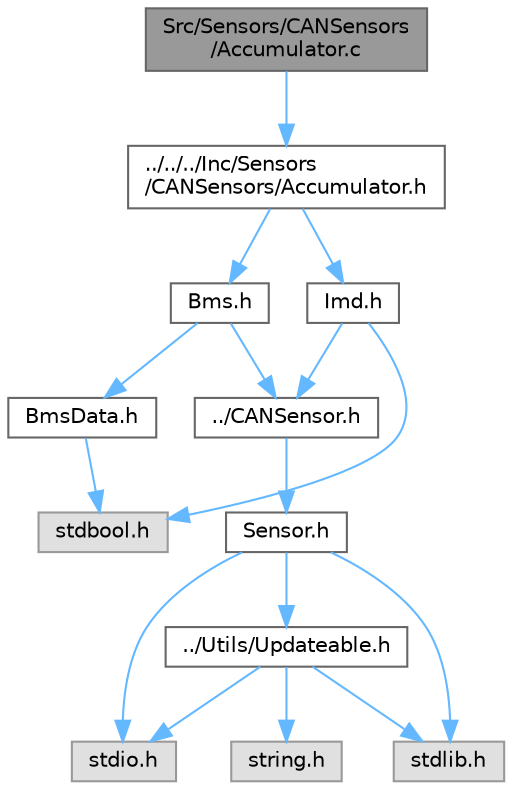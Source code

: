 digraph "Src/Sensors/CANSensors/Accumulator.c"
{
 // LATEX_PDF_SIZE
  bgcolor="transparent";
  edge [fontname=Helvetica,fontsize=10,labelfontname=Helvetica,labelfontsize=10];
  node [fontname=Helvetica,fontsize=10,shape=box,height=0.2,width=0.4];
  Node1 [label="Src/Sensors/CANSensors\l/Accumulator.c",height=0.2,width=0.4,color="gray40", fillcolor="grey60", style="filled", fontcolor="black",tooltip=" "];
  Node1 -> Node2 [color="steelblue1",style="solid"];
  Node2 [label="../../../Inc/Sensors\l/CANSensors/Accumulator.h",height=0.2,width=0.4,color="grey40", fillcolor="white", style="filled",URL="$Accumulator_8h.html",tooltip=" "];
  Node2 -> Node3 [color="steelblue1",style="solid"];
  Node3 [label="Bms.h",height=0.2,width=0.4,color="grey40", fillcolor="white", style="filled",URL="$Bms_8h.html",tooltip=" "];
  Node3 -> Node4 [color="steelblue1",style="solid"];
  Node4 [label="../CANSensor.h",height=0.2,width=0.4,color="grey40", fillcolor="white", style="filled",URL="$CANSensor_8h.html",tooltip=" "];
  Node4 -> Node5 [color="steelblue1",style="solid"];
  Node5 [label="Sensor.h",height=0.2,width=0.4,color="grey40", fillcolor="white", style="filled",URL="$Sensor_8h.html",tooltip=" "];
  Node5 -> Node6 [color="steelblue1",style="solid"];
  Node6 [label="stdio.h",height=0.2,width=0.4,color="grey60", fillcolor="#E0E0E0", style="filled",tooltip=" "];
  Node5 -> Node7 [color="steelblue1",style="solid"];
  Node7 [label="stdlib.h",height=0.2,width=0.4,color="grey60", fillcolor="#E0E0E0", style="filled",tooltip=" "];
  Node5 -> Node8 [color="steelblue1",style="solid"];
  Node8 [label="../Utils/Updateable.h",height=0.2,width=0.4,color="grey40", fillcolor="white", style="filled",URL="$Updateable_8h.html",tooltip=" "];
  Node8 -> Node6 [color="steelblue1",style="solid"];
  Node8 -> Node7 [color="steelblue1",style="solid"];
  Node8 -> Node9 [color="steelblue1",style="solid"];
  Node9 [label="string.h",height=0.2,width=0.4,color="grey60", fillcolor="#E0E0E0", style="filled",tooltip=" "];
  Node3 -> Node10 [color="steelblue1",style="solid"];
  Node10 [label="BmsData.h",height=0.2,width=0.4,color="grey40", fillcolor="white", style="filled",URL="$BmsData_8h.html",tooltip=" "];
  Node10 -> Node11 [color="steelblue1",style="solid"];
  Node11 [label="stdbool.h",height=0.2,width=0.4,color="grey60", fillcolor="#E0E0E0", style="filled",tooltip=" "];
  Node2 -> Node12 [color="steelblue1",style="solid"];
  Node12 [label="Imd.h",height=0.2,width=0.4,color="grey40", fillcolor="white", style="filled",URL="$Imd_8h.html",tooltip=" "];
  Node12 -> Node11 [color="steelblue1",style="solid"];
  Node12 -> Node4 [color="steelblue1",style="solid"];
}
